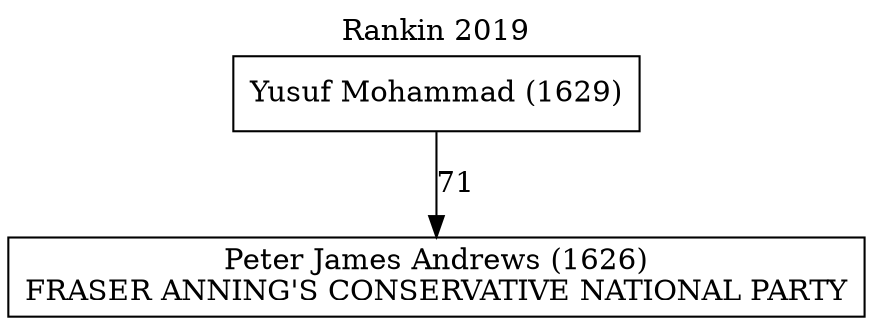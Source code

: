 // House preference flow
digraph "Peter James Andrews (1626)_Rankin_2019" {
	graph [label="Rankin 2019" labelloc=t mclimit=10]
	node [shape=box]
	"Peter James Andrews (1626)" [label="Peter James Andrews (1626)
FRASER ANNING'S CONSERVATIVE NATIONAL PARTY"]
	"Yusuf Mohammad (1629)" [label="Yusuf Mohammad (1629)
"]
	"Yusuf Mohammad (1629)" -> "Peter James Andrews (1626)" [label=71]
}
